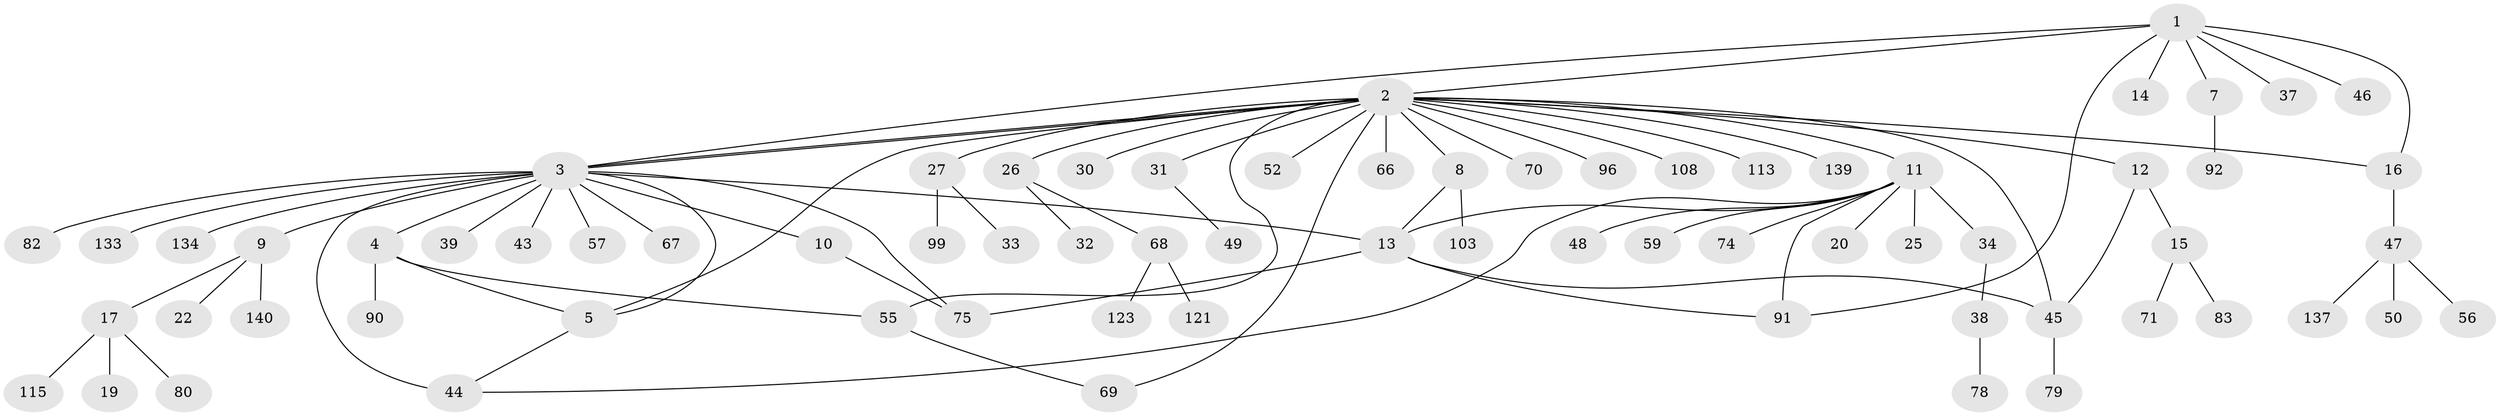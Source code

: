// original degree distribution, {8: 0.013793103448275862, 24: 0.006896551724137931, 18: 0.006896551724137931, 5: 0.034482758620689655, 2: 0.19310344827586207, 3: 0.09655172413793103, 4: 0.06896551724137931, 11: 0.006896551724137931, 7: 0.013793103448275862, 1: 0.5517241379310345, 6: 0.006896551724137931}
// Generated by graph-tools (version 1.1) at 2025/14/03/09/25 04:14:26]
// undirected, 72 vertices, 88 edges
graph export_dot {
graph [start="1"]
  node [color=gray90,style=filled];
  1;
  2 [super="+60"];
  3 [super="+41+51+21+119+122+117+118+88+6"];
  4;
  5 [super="+76+111+89"];
  7;
  8;
  9;
  10;
  11;
  12 [super="+109+104+127+23+72"];
  13 [super="+40+93"];
  14 [super="+86+24"];
  15;
  16 [super="+35"];
  17;
  19;
  20;
  22;
  25;
  26 [super="+63+73"];
  27 [super="+29"];
  30 [super="+64"];
  31;
  32;
  33;
  34;
  37;
  38;
  39;
  43;
  44 [super="+62+124+112"];
  45 [super="+58"];
  46 [super="+65"];
  47;
  48;
  49;
  50 [super="+61"];
  52;
  55 [super="+85"];
  56;
  57;
  59;
  66;
  67;
  68;
  69;
  70;
  71;
  74;
  75 [super="+77+81"];
  78;
  79;
  80;
  82;
  83;
  90;
  91 [super="+132+130"];
  92;
  96;
  99;
  103;
  108;
  113 [super="+120"];
  115;
  121;
  123;
  133;
  134;
  137;
  139;
  140;
  1 -- 2;
  1 -- 7;
  1 -- 14;
  1 -- 37;
  1 -- 46;
  1 -- 91;
  1 -- 3;
  1 -- 16;
  2 -- 3 [weight=2];
  2 -- 3;
  2 -- 8;
  2 -- 11;
  2 -- 12;
  2 -- 16;
  2 -- 26;
  2 -- 27;
  2 -- 30;
  2 -- 31;
  2 -- 52;
  2 -- 55;
  2 -- 66;
  2 -- 69;
  2 -- 70;
  2 -- 96;
  2 -- 108;
  2 -- 113;
  2 -- 139;
  2 -- 5;
  2 -- 45;
  3 -- 4 [weight=2];
  3 -- 9;
  3 -- 10;
  3 -- 39;
  3 -- 57;
  3 -- 44 [weight=2];
  3 -- 5;
  3 -- 67;
  3 -- 133;
  3 -- 134;
  3 -- 75;
  3 -- 43;
  3 -- 13;
  3 -- 82;
  4 -- 5;
  4 -- 90;
  4 -- 55;
  5 -- 44;
  7 -- 92;
  8 -- 103;
  8 -- 13;
  9 -- 17;
  9 -- 22;
  9 -- 140;
  10 -- 75;
  11 -- 13;
  11 -- 20;
  11 -- 25;
  11 -- 34;
  11 -- 44;
  11 -- 48;
  11 -- 59;
  11 -- 74;
  11 -- 91 [weight=2];
  12 -- 15;
  12 -- 45;
  13 -- 45;
  13 -- 75;
  13 -- 91;
  15 -- 71;
  15 -- 83;
  16 -- 47;
  17 -- 19;
  17 -- 80;
  17 -- 115;
  26 -- 32;
  26 -- 68;
  27 -- 99;
  27 -- 33;
  31 -- 49;
  34 -- 38;
  38 -- 78;
  45 -- 79;
  47 -- 50;
  47 -- 56;
  47 -- 137;
  55 -- 69;
  68 -- 121;
  68 -- 123;
}
